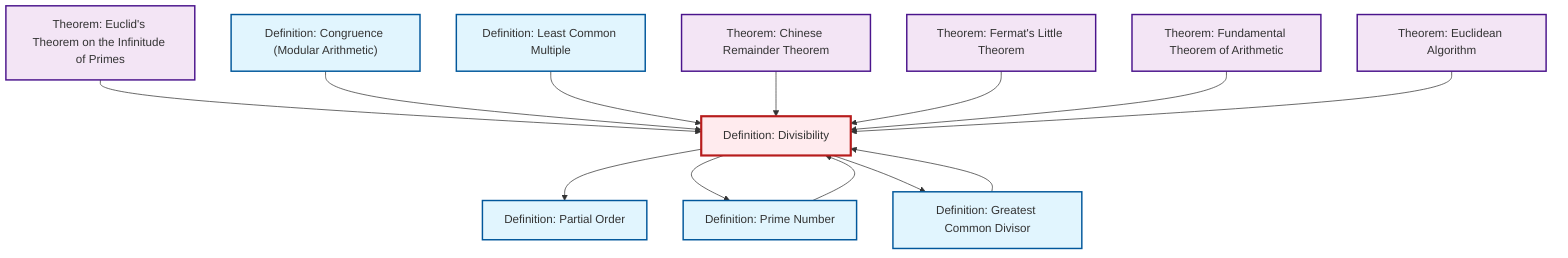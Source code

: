 graph TD
    classDef definition fill:#e1f5fe,stroke:#01579b,stroke-width:2px
    classDef theorem fill:#f3e5f5,stroke:#4a148c,stroke-width:2px
    classDef axiom fill:#fff3e0,stroke:#e65100,stroke-width:2px
    classDef example fill:#e8f5e9,stroke:#1b5e20,stroke-width:2px
    classDef current fill:#ffebee,stroke:#b71c1c,stroke-width:3px
    thm-euclid-infinitude-primes["Theorem: Euclid's Theorem on the Infinitude of Primes"]:::theorem
    def-lcm["Definition: Least Common Multiple"]:::definition
    def-gcd["Definition: Greatest Common Divisor"]:::definition
    def-partial-order["Definition: Partial Order"]:::definition
    thm-euclidean-algorithm["Theorem: Euclidean Algorithm"]:::theorem
    def-divisibility["Definition: Divisibility"]:::definition
    def-congruence["Definition: Congruence (Modular Arithmetic)"]:::definition
    thm-chinese-remainder["Theorem: Chinese Remainder Theorem"]:::theorem
    def-prime["Definition: Prime Number"]:::definition
    thm-fermat-little["Theorem: Fermat's Little Theorem"]:::theorem
    thm-fundamental-arithmetic["Theorem: Fundamental Theorem of Arithmetic"]:::theorem
    def-divisibility --> def-partial-order
    def-divisibility --> def-prime
    def-gcd --> def-divisibility
    thm-euclid-infinitude-primes --> def-divisibility
    def-congruence --> def-divisibility
    def-divisibility --> def-gcd
    def-lcm --> def-divisibility
    thm-chinese-remainder --> def-divisibility
    def-prime --> def-divisibility
    thm-fermat-little --> def-divisibility
    thm-fundamental-arithmetic --> def-divisibility
    thm-euclidean-algorithm --> def-divisibility
    class def-divisibility current